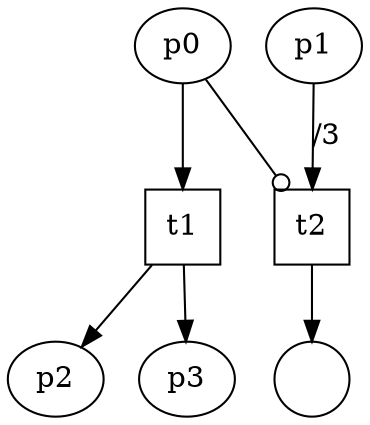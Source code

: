 digraph G {
    node [width=0.5];
x9d4990 [label="p0"]
x9d2948 [label="p1"]
x9df138 [label="p2"]
x9df1f0 [label="p3"]
x9df2a8 [label=""]
x9df300 [label="t1",shape=box]
x9df3b8 [label="t2",shape=box]
x9d4990 -> x9df300 
x9d4990 -> x9df3b8 [arrowhead=odot]
x9d2948 -> x9df3b8 [label="/3"]
x9df300 -> x9df138 
x9df300 -> x9df1f0 
x9df3b8 -> x9df2a8 
}
